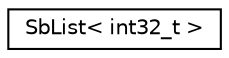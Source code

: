 digraph "Graphical Class Hierarchy"
{
 // LATEX_PDF_SIZE
  edge [fontname="Helvetica",fontsize="10",labelfontname="Helvetica",labelfontsize="10"];
  node [fontname="Helvetica",fontsize="10",shape=record];
  rankdir="LR";
  Node0 [label="SbList\< int32_t \>",height=0.2,width=0.4,color="black", fillcolor="white", style="filled",URL="$classSbList.html",tooltip=" "];
}
